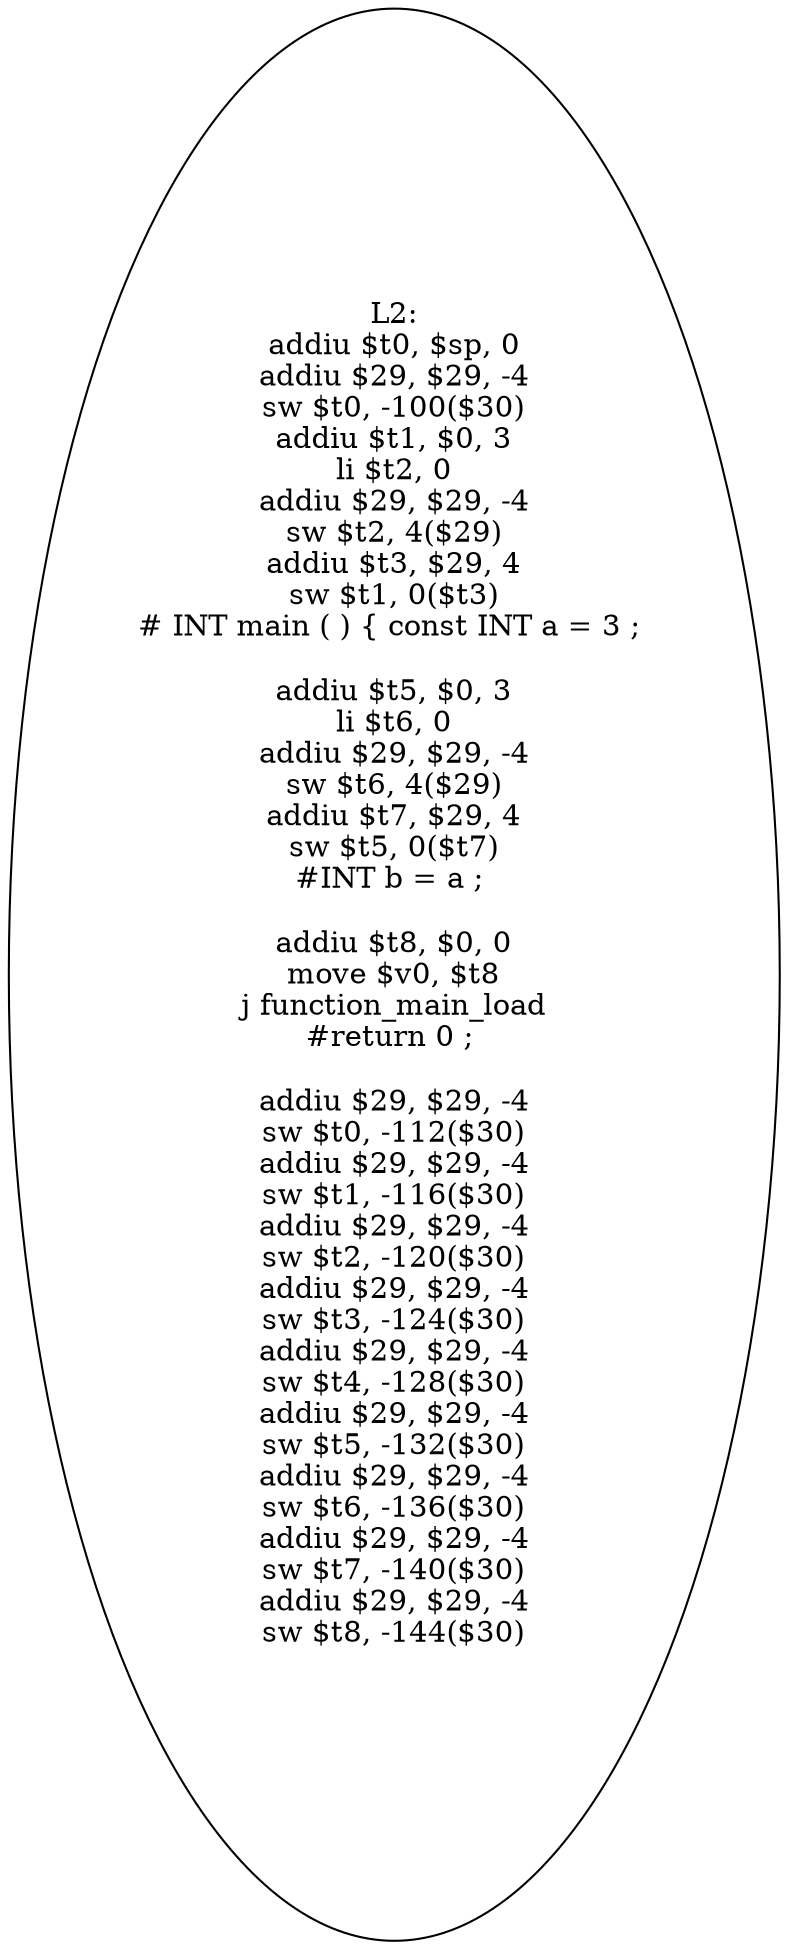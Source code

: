 digraph AST {
  "128810406039984" [label="L2:
addiu $t0, $sp, 0
addiu $29, $29, -4
sw $t0, -100($30)
addiu $t1, $0, 3
li $t2, 0
addiu $29, $29, -4
sw $t2, 4($29)
addiu $t3, $29, 4
sw $t1, 0($t3)
# INT main ( ) { const INT a = 3 ; 

addiu $t5, $0, 3
li $t6, 0
addiu $29, $29, -4
sw $t6, 4($29)
addiu $t7, $29, 4
sw $t5, 0($t7)
#INT b = a ; 

addiu $t8, $0, 0
move $v0, $t8
j function_main_load
#return 0 ; 

addiu $29, $29, -4
sw $t0, -112($30)
addiu $29, $29, -4
sw $t1, -116($30)
addiu $29, $29, -4
sw $t2, -120($30)
addiu $29, $29, -4
sw $t3, -124($30)
addiu $29, $29, -4
sw $t4, -128($30)
addiu $29, $29, -4
sw $t5, -132($30)
addiu $29, $29, -4
sw $t6, -136($30)
addiu $29, $29, -4
sw $t7, -140($30)
addiu $29, $29, -4
sw $t8, -144($30)
"];
}
